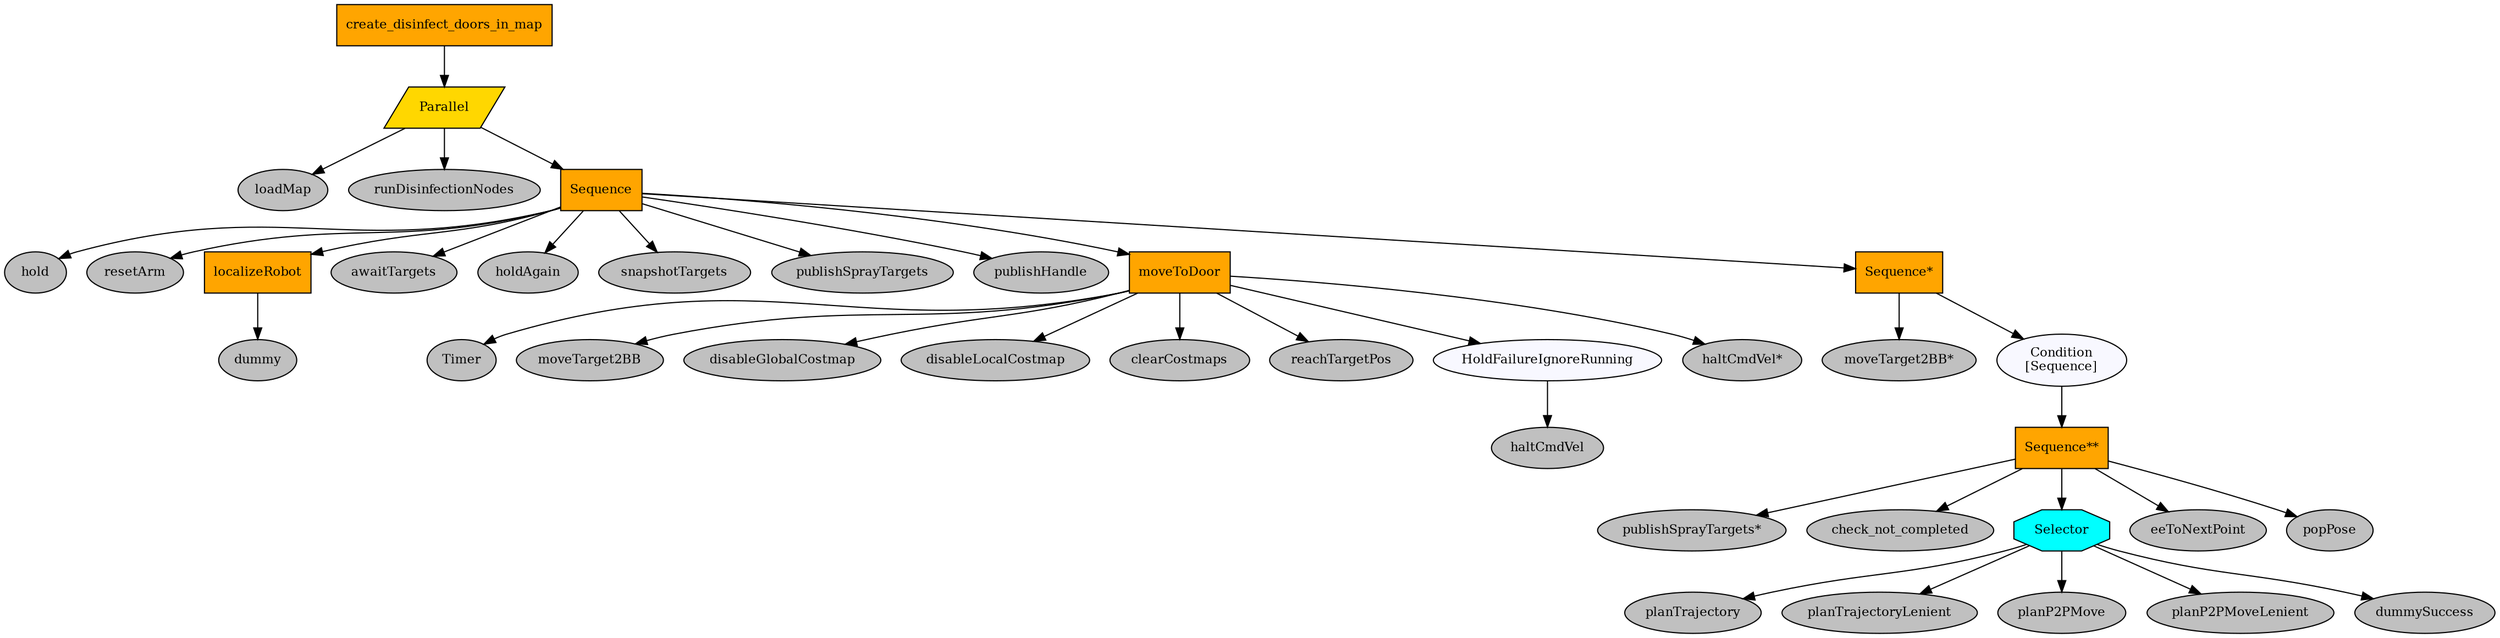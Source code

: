 digraph create_disinfect_doors_in_map {
graph [fontname="times-roman"];
node [fontname="times-roman"];
edge [fontname="times-roman"];
create_disinfect_doors_in_map [fillcolor=orange, fontcolor=black, fontsize=11, shape=box, style=filled];
Parallel [fillcolor=gold, fontcolor=black, fontsize=11, shape=parallelogram, style=filled];
create_disinfect_doors_in_map -> Parallel;
loadMap [fillcolor=gray, fontcolor=black, fontsize=11, shape=ellipse, style=filled];
Parallel -> loadMap;
runDisinfectionNodes [fillcolor=gray, fontcolor=black, fontsize=11, shape=ellipse, style=filled];
Parallel -> runDisinfectionNodes;
Sequence [fillcolor=orange, fontcolor=black, fontsize=11, shape=box, style=filled];
Parallel -> Sequence;
hold [fillcolor=gray, fontcolor=black, fontsize=11, shape=ellipse, style=filled];
Sequence -> hold;
resetArm [fillcolor=gray, fontcolor=black, fontsize=11, shape=ellipse, style=filled];
Sequence -> resetArm;
localizeRobot [fillcolor=orange, fontcolor=black, fontsize=11, shape=box, style=filled];
Sequence -> localizeRobot;
dummy [fillcolor=gray, fontcolor=black, fontsize=11, shape=ellipse, style=filled];
localizeRobot -> dummy;
awaitTargets [fillcolor=gray, fontcolor=black, fontsize=11, shape=ellipse, style=filled];
Sequence -> awaitTargets;
holdAgain [fillcolor=gray, fontcolor=black, fontsize=11, shape=ellipse, style=filled];
Sequence -> holdAgain;
snapshotTargets [fillcolor=gray, fontcolor=black, fontsize=11, shape=ellipse, style=filled];
Sequence -> snapshotTargets;
publishSprayTargets [fillcolor=gray, fontcolor=black, fontsize=11, shape=ellipse, style=filled];
Sequence -> publishSprayTargets;
publishHandle [fillcolor=gray, fontcolor=black, fontsize=11, shape=ellipse, style=filled];
Sequence -> publishHandle;
moveToDoor [fillcolor=orange, fontcolor=black, fontsize=11, shape=box, style=filled];
Sequence -> moveToDoor;
Timer [fillcolor=gray, fontcolor=black, fontsize=11, shape=ellipse, style=filled];
moveToDoor -> Timer;
moveTarget2BB [fillcolor=gray, fontcolor=black, fontsize=11, shape=ellipse, style=filled];
moveToDoor -> moveTarget2BB;
disableGlobalCostmap [fillcolor=gray, fontcolor=black, fontsize=11, shape=ellipse, style=filled];
moveToDoor -> disableGlobalCostmap;
disableLocalCostmap [fillcolor=gray, fontcolor=black, fontsize=11, shape=ellipse, style=filled];
moveToDoor -> disableLocalCostmap;
clearCostmaps [fillcolor=gray, fontcolor=black, fontsize=11, shape=ellipse, style=filled];
moveToDoor -> clearCostmaps;
reachTargetPos [fillcolor=gray, fontcolor=black, fontsize=11, shape=ellipse, style=filled];
moveToDoor -> reachTargetPos;
HoldFailureIgnoreRunning [fillcolor=ghostwhite, fontcolor=black, fontsize=11, shape=ellipse, style=filled];
moveToDoor -> HoldFailureIgnoreRunning;
haltCmdVel [fillcolor=gray, fontcolor=black, fontsize=11, shape=ellipse, style=filled];
HoldFailureIgnoreRunning -> haltCmdVel;
"haltCmdVel*" [fillcolor=gray, fontcolor=black, fontsize=11, shape=ellipse, style=filled];
moveToDoor -> "haltCmdVel*";
"Sequence*" [fillcolor=orange, fontcolor=black, fontsize=11, shape=box, style=filled];
Sequence -> "Sequence*";
"moveTarget2BB*" [fillcolor=gray, fontcolor=black, fontsize=11, shape=ellipse, style=filled];
"Sequence*" -> "moveTarget2BB*";
"Condition\n[Sequence]" [fillcolor=ghostwhite, fontcolor=black, fontsize=11, shape=ellipse, style=filled];
"Sequence*" -> "Condition\n[Sequence]";
"Sequence**" [fillcolor=orange, fontcolor=black, fontsize=11, shape=box, style=filled];
"Condition\n[Sequence]" -> "Sequence**";
"publishSprayTargets*" [fillcolor=gray, fontcolor=black, fontsize=11, shape=ellipse, style=filled];
"Sequence**" -> "publishSprayTargets*";
check_not_completed [fillcolor=gray, fontcolor=black, fontsize=11, shape=ellipse, style=filled];
"Sequence**" -> check_not_completed;
Selector [fillcolor=cyan, fontcolor=black, fontsize=11, shape=octagon, style=filled];
"Sequence**" -> Selector;
planTrajectory [fillcolor=gray, fontcolor=black, fontsize=11, shape=ellipse, style=filled];
Selector -> planTrajectory;
planTrajectoryLenient [fillcolor=gray, fontcolor=black, fontsize=11, shape=ellipse, style=filled];
Selector -> planTrajectoryLenient;
planP2PMove [fillcolor=gray, fontcolor=black, fontsize=11, shape=ellipse, style=filled];
Selector -> planP2PMove;
planP2PMoveLenient [fillcolor=gray, fontcolor=black, fontsize=11, shape=ellipse, style=filled];
Selector -> planP2PMoveLenient;
dummySuccess [fillcolor=gray, fontcolor=black, fontsize=11, shape=ellipse, style=filled];
Selector -> dummySuccess;
eeToNextPoint [fillcolor=gray, fontcolor=black, fontsize=11, shape=ellipse, style=filled];
"Sequence**" -> eeToNextPoint;
popPose [fillcolor=gray, fontcolor=black, fontsize=11, shape=ellipse, style=filled];
"Sequence**" -> popPose;
}
